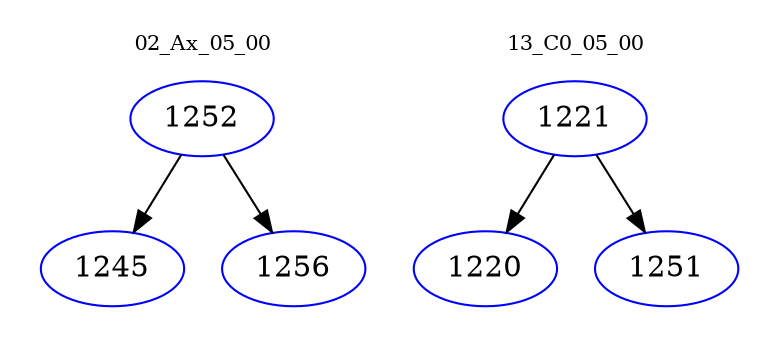 digraph{
subgraph cluster_0 {
color = white
label = "02_Ax_05_00";
fontsize=10;
T0_1252 [label="1252", color="blue"]
T0_1252 -> T0_1245 [color="black"]
T0_1245 [label="1245", color="blue"]
T0_1252 -> T0_1256 [color="black"]
T0_1256 [label="1256", color="blue"]
}
subgraph cluster_1 {
color = white
label = "13_C0_05_00";
fontsize=10;
T1_1221 [label="1221", color="blue"]
T1_1221 -> T1_1220 [color="black"]
T1_1220 [label="1220", color="blue"]
T1_1221 -> T1_1251 [color="black"]
T1_1251 [label="1251", color="blue"]
}
}
